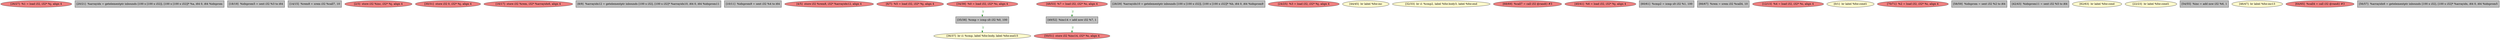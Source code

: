 
digraph G {


node715 [fillcolor=lightcoral,label="[26/27]  %1 = load i32, i32* %j, align 4",shape=ellipse,style=filled ]
node712 [fillcolor=grey,label="[20/21]  %arrayidx = getelementptr inbounds [100 x [100 x i32]], [100 x [100 x i32]]* %a, i64 0, i64 %idxprom",shape=rectangle,style=filled ]
node711 [fillcolor=grey,label="[18/19]  %idxprom5 = sext i32 %3 to i64",shape=rectangle,style=filled ]
node710 [fillcolor=grey,label="[14/15]  %rem8 = srem i32 %call7, 10",shape=rectangle,style=filled ]
node709 [fillcolor=lightcoral,label="[2/3]  store i32 %inc, i32* %j, align 4",shape=ellipse,style=filled ]
node717 [fillcolor=lightcoral,label="[30/31]  store i32 0, i32* %j, align 4",shape=ellipse,style=filled ]
node708 [fillcolor=lightcoral,label="[16/17]  store i32 %rem, i32* %arrayidx6, align 4",shape=ellipse,style=filled ]
node706 [fillcolor=grey,label="[8/9]  %arrayidx12 = getelementptr inbounds [100 x i32], [100 x i32]* %arrayidx10, i64 0, i64 %idxprom11",shape=rectangle,style=filled ]
node707 [fillcolor=grey,label="[10/11]  %idxprom9 = sext i32 %4 to i64",shape=rectangle,style=filled ]
node703 [fillcolor=lightcoral,label="[4/5]  store i32 %rem8, i32* %arrayidx12, align 4",shape=ellipse,style=filled ]
node702 [fillcolor=lightcoral,label="[6/7]  %5 = load i32, i32* %j, align 4",shape=ellipse,style=filled ]
node700 [fillcolor=lightcoral,label="[34/39]  %0 = load i32, i32* %i, align 4",shape=ellipse,style=filled ]
node686 [fillcolor=grey,label="[49/52]  %inc14 = add nsw i32 %7, 1",shape=rectangle,style=filled ]
node716 [fillcolor=grey,label="[28/29]  %arrayidx10 = getelementptr inbounds [100 x [100 x i32]], [100 x [100 x i32]]* %b, i64 0, i64 %idxprom9",shape=rectangle,style=filled ]
node685 [fillcolor=lightcoral,label="[50/51]  store i32 %inc14, i32* %i, align 4",shape=ellipse,style=filled ]
node714 [fillcolor=lightcoral,label="[24/25]  %3 = load i32, i32* %j, align 4",shape=ellipse,style=filled ]
node694 [fillcolor=lemonchiffon,label="[44/45]  br label %for.inc",shape=ellipse,style=filled ]
node701 [fillcolor=lemonchiffon,label="[32/33]  br i1 %cmp2, label %for.body3, label %for.end",shape=ellipse,style=filled ]
node696 [fillcolor=lightcoral,label="[68/69]  %call7 = call i32 @rand() #3",shape=ellipse,style=filled ]
node682 [fillcolor=lightcoral,label="[40/41]  %6 = load i32, i32* %j, align 4",shape=ellipse,style=filled ]
node693 [fillcolor=grey,label="[60/61]  %cmp2 = icmp slt i32 %1, 100",shape=rectangle,style=filled ]
node688 [fillcolor=lemonchiffon,label="[36/37]  br i1 %cmp, label %for.body, label %for.end15",shape=ellipse,style=filled ]
node698 [fillcolor=grey,label="[66/67]  %rem = srem i32 %call4, 10",shape=rectangle,style=filled ]
node684 [fillcolor=grey,label="[35/38]  %cmp = icmp slt i32 %0, 100",shape=rectangle,style=filled ]
node689 [fillcolor=lightcoral,label="[48/53]  %7 = load i32, i32* %i, align 4",shape=ellipse,style=filled ]
node705 [fillcolor=lightcoral,label="[12/13]  %4 = load i32, i32* %i, align 4",shape=ellipse,style=filled ]
node704 [fillcolor=lemonchiffon,label="[0/1]  br label %for.cond1",shape=ellipse,style=filled ]
node697 [fillcolor=lightcoral,label="[70/71]  %2 = load i32, i32* %i, align 4",shape=ellipse,style=filled ]
node690 [fillcolor=grey,label="[58/59]  %idxprom = sext i32 %2 to i64",shape=rectangle,style=filled ]
node683 [fillcolor=grey,label="[42/43]  %idxprom11 = sext i32 %5 to i64",shape=rectangle,style=filled ]
node692 [fillcolor=lemonchiffon,label="[62/63]  br label %for.cond",shape=ellipse,style=filled ]
node713 [fillcolor=lemonchiffon,label="[22/23]  br label %for.cond1",shape=ellipse,style=filled ]
node687 [fillcolor=grey,label="[54/55]  %inc = add nsw i32 %6, 1",shape=rectangle,style=filled ]
node695 [fillcolor=lemonchiffon,label="[46/47]  br label %for.inc13",shape=ellipse,style=filled ]
node699 [fillcolor=lightcoral,label="[64/65]  %call4 = call i32 @rand() #3",shape=ellipse,style=filled ]
node691 [fillcolor=grey,label="[56/57]  %arrayidx6 = getelementptr inbounds [100 x i32], [100 x i32]* %arrayidx, i64 0, i64 %idxprom5",shape=rectangle,style=filled ]

node689->node686 [style=dotted,color=forestgreen,label="T",fontcolor=forestgreen ]
node684->node688 [style=dotted,color=forestgreen,label="T",fontcolor=forestgreen ]
node686->node685 [style=dotted,color=forestgreen,label="T",fontcolor=forestgreen ]
node700->node684 [style=dotted,color=forestgreen,label="T",fontcolor=forestgreen ]


}

